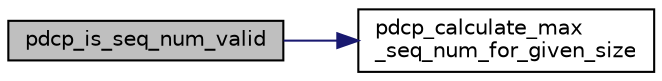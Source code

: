 digraph "pdcp_is_seq_num_valid"
{
 // LATEX_PDF_SIZE
  edge [fontname="Helvetica",fontsize="10",labelfontname="Helvetica",labelfontsize="10"];
  node [fontname="Helvetica",fontsize="10",shape=record];
  rankdir="LR";
  Node1 [label="pdcp_is_seq_num_valid",height=0.2,width=0.4,color="black", fillcolor="grey75", style="filled", fontcolor="black",tooltip=" "];
  Node1 -> Node2 [color="midnightblue",fontsize="10",style="solid",fontname="Helvetica"];
  Node2 [label="pdcp_calculate_max\l_seq_num_for_given_size",height=0.2,width=0.4,color="black", fillcolor="white", style="filled",URL="$pdcp__sequence__manager_8c.html#a8a99adb0c43249165d43fe060fd044be",tooltip=" "];
}
